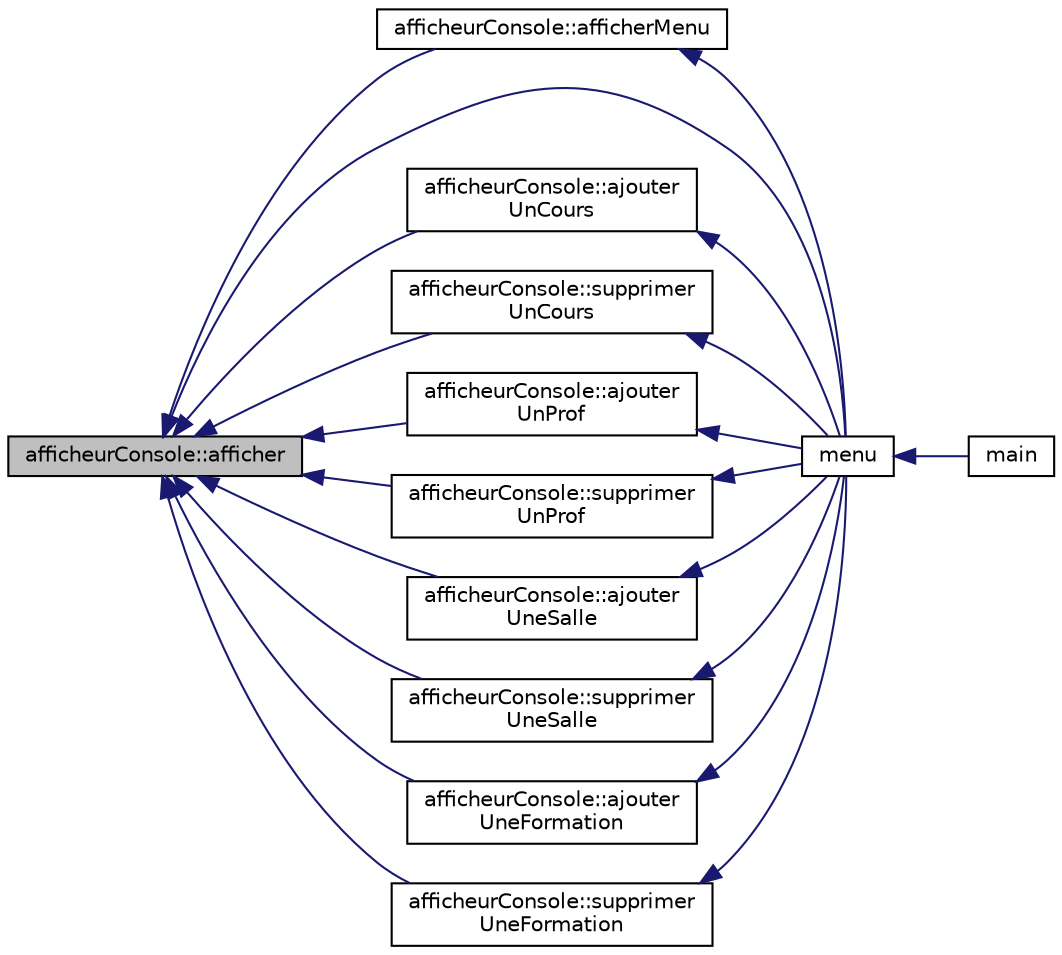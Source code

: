digraph "afficheurConsole::afficher"
{
  edge [fontname="Helvetica",fontsize="10",labelfontname="Helvetica",labelfontsize="10"];
  node [fontname="Helvetica",fontsize="10",shape=record];
  rankdir="LR";
  Node7 [label="afficheurConsole::afficher",height=0.2,width=0.4,color="black", fillcolor="grey75", style="filled", fontcolor="black"];
  Node7 -> Node8 [dir="back",color="midnightblue",fontsize="10",style="solid",fontname="Helvetica"];
  Node8 [label="afficheurConsole::afficherMenu",height=0.2,width=0.4,color="black", fillcolor="white", style="filled",URL="$classafficheur_console.html#ae2769485366b11c8da2ecb59e33f01fc",tooltip="Affichage des menus. "];
  Node8 -> Node9 [dir="back",color="midnightblue",fontsize="10",style="solid",fontname="Helvetica"];
  Node9 [label="menu",height=0.2,width=0.4,color="black", fillcolor="white", style="filled",URL="$main_8cpp.html#aaeb94d4bc6770f26e4bcfb2f9fcc9b15"];
  Node9 -> Node10 [dir="back",color="midnightblue",fontsize="10",style="solid",fontname="Helvetica"];
  Node10 [label="main",height=0.2,width=0.4,color="black", fillcolor="white", style="filled",URL="$main_8cpp.html#ae66f6b31b5ad750f1fe042a706a4e3d4"];
  Node7 -> Node11 [dir="back",color="midnightblue",fontsize="10",style="solid",fontname="Helvetica"];
  Node11 [label="afficheurConsole::ajouter\lUnCours",height=0.2,width=0.4,color="black", fillcolor="white", style="filled",URL="$classafficheur_console.html#a49b72edf4baf8f7ec4898b61c48212fa"];
  Node11 -> Node9 [dir="back",color="midnightblue",fontsize="10",style="solid",fontname="Helvetica"];
  Node7 -> Node12 [dir="back",color="midnightblue",fontsize="10",style="solid",fontname="Helvetica"];
  Node12 [label="afficheurConsole::supprimer\lUnCours",height=0.2,width=0.4,color="black", fillcolor="white", style="filled",URL="$classafficheur_console.html#a7ef9576e86f204f1d184a1b4b0556593"];
  Node12 -> Node9 [dir="back",color="midnightblue",fontsize="10",style="solid",fontname="Helvetica"];
  Node7 -> Node13 [dir="back",color="midnightblue",fontsize="10",style="solid",fontname="Helvetica"];
  Node13 [label="afficheurConsole::ajouter\lUnProf",height=0.2,width=0.4,color="black", fillcolor="white", style="filled",URL="$classafficheur_console.html#ac3c741ace89754d281e173f461ea4869"];
  Node13 -> Node9 [dir="back",color="midnightblue",fontsize="10",style="solid",fontname="Helvetica"];
  Node7 -> Node14 [dir="back",color="midnightblue",fontsize="10",style="solid",fontname="Helvetica"];
  Node14 [label="afficheurConsole::supprimer\lUnProf",height=0.2,width=0.4,color="black", fillcolor="white", style="filled",URL="$classafficheur_console.html#a09a9d2f45d682b9a6fc970e18510157e"];
  Node14 -> Node9 [dir="back",color="midnightblue",fontsize="10",style="solid",fontname="Helvetica"];
  Node7 -> Node15 [dir="back",color="midnightblue",fontsize="10",style="solid",fontname="Helvetica"];
  Node15 [label="afficheurConsole::ajouter\lUneSalle",height=0.2,width=0.4,color="black", fillcolor="white", style="filled",URL="$classafficheur_console.html#a4375a85818c816d7bc1ef3bf01880801"];
  Node15 -> Node9 [dir="back",color="midnightblue",fontsize="10",style="solid",fontname="Helvetica"];
  Node7 -> Node16 [dir="back",color="midnightblue",fontsize="10",style="solid",fontname="Helvetica"];
  Node16 [label="afficheurConsole::supprimer\lUneSalle",height=0.2,width=0.4,color="black", fillcolor="white", style="filled",URL="$classafficheur_console.html#abeab0582c5350e514ed4937244cf0dfa"];
  Node16 -> Node9 [dir="back",color="midnightblue",fontsize="10",style="solid",fontname="Helvetica"];
  Node7 -> Node17 [dir="back",color="midnightblue",fontsize="10",style="solid",fontname="Helvetica"];
  Node17 [label="afficheurConsole::ajouter\lUneFormation",height=0.2,width=0.4,color="black", fillcolor="white", style="filled",URL="$classafficheur_console.html#a664854d719be3d4c9e724993dab7b7e7"];
  Node17 -> Node9 [dir="back",color="midnightblue",fontsize="10",style="solid",fontname="Helvetica"];
  Node7 -> Node18 [dir="back",color="midnightblue",fontsize="10",style="solid",fontname="Helvetica"];
  Node18 [label="afficheurConsole::supprimer\lUneFormation",height=0.2,width=0.4,color="black", fillcolor="white", style="filled",URL="$classafficheur_console.html#a74bb005f3fb1022ebf5813624dab4ca6"];
  Node18 -> Node9 [dir="back",color="midnightblue",fontsize="10",style="solid",fontname="Helvetica"];
  Node7 -> Node9 [dir="back",color="midnightblue",fontsize="10",style="solid",fontname="Helvetica"];
}

